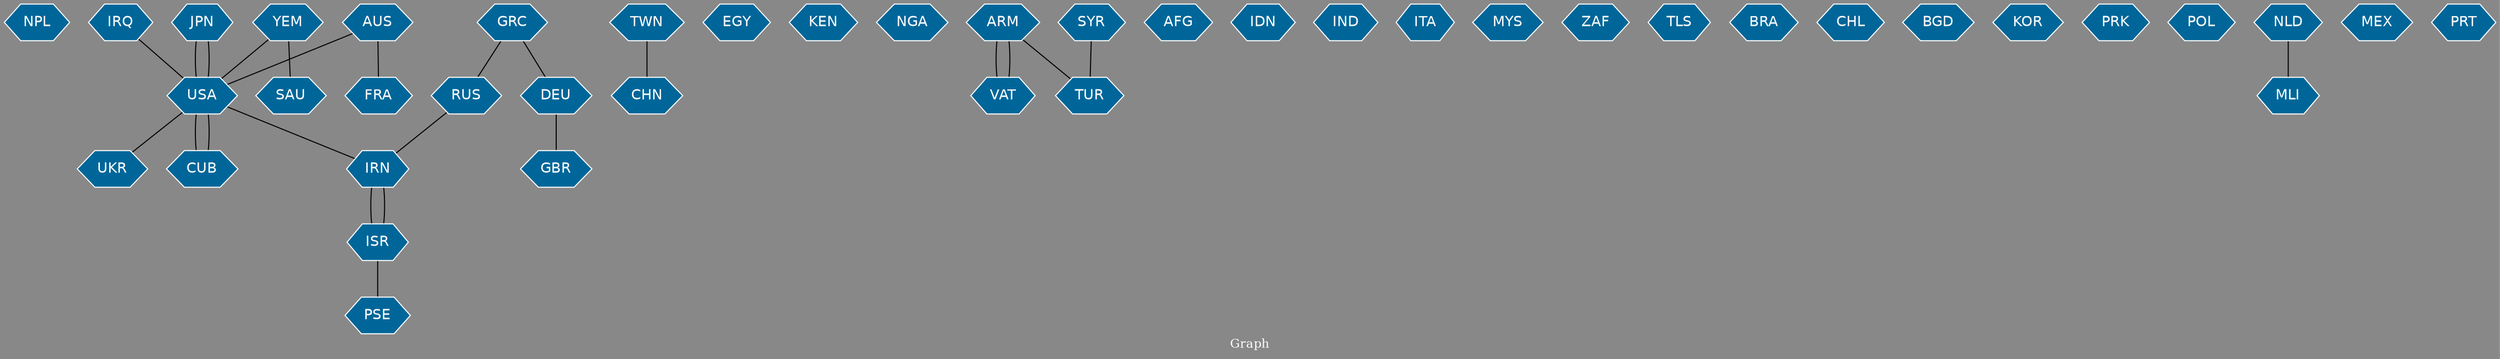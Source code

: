 // Countries together in item graph
graph {
	graph [bgcolor="#888888" fontcolor=white fontsize=12 label="Graph" outputorder=edgesfirst overlap=prism]
	node [color=white fillcolor="#006699" fontcolor=white fontname=Helvetica shape=hexagon style=filled]
	edge [arrowhead=open color=black fontcolor=white fontname=Courier fontsize=12]
		NPL [label=NPL]
		JPN [label=JPN]
		CHN [label=CHN]
		GBR [label=GBR]
		GRC [label=GRC]
		EGY [label=EGY]
		KEN [label=KEN]
		USA [label=USA]
		UKR [label=UKR]
		CUB [label=CUB]
		NGA [label=NGA]
		IRN [label=IRN]
		YEM [label=YEM]
		DEU [label=DEU]
		TUR [label=TUR]
		AUS [label=AUS]
		FRA [label=FRA]
		ISR [label=ISR]
		AFG [label=AFG]
		IDN [label=IDN]
		RUS [label=RUS]
		IND [label=IND]
		ITA [label=ITA]
		SAU [label=SAU]
		MYS [label=MYS]
		PSE [label=PSE]
		VAT [label=VAT]
		ZAF [label=ZAF]
		TLS [label=TLS]
		BRA [label=BRA]
		ARM [label=ARM]
		CHL [label=CHL]
		IRQ [label=IRQ]
		BGD [label=BGD]
		KOR [label=KOR]
		PRK [label=PRK]
		POL [label=POL]
		SYR [label=SYR]
		NLD [label=NLD]
		MLI [label=MLI]
		MEX [label=MEX]
		PRT [label=PRT]
		TWN [label=TWN]
			GRC -- RUS [weight=1]
			TWN -- CHN [weight=1]
			ISR -- PSE [weight=1]
			SYR -- TUR [weight=1]
			JPN -- USA [weight=1]
			AUS -- USA [weight=1]
			IRQ -- USA [weight=1]
			ARM -- TUR [weight=1]
			VAT -- ARM [weight=1]
			NLD -- MLI [weight=1]
			DEU -- GBR [weight=1]
			USA -- JPN [weight=1]
			YEM -- USA [weight=1]
			AUS -- FRA [weight=1]
			ISR -- IRN [weight=1]
			USA -- CUB [weight=3]
			IRN -- ISR [weight=4]
			CUB -- USA [weight=3]
			RUS -- IRN [weight=1]
			GRC -- DEU [weight=1]
			ARM -- VAT [weight=1]
			USA -- UKR [weight=1]
			USA -- IRN [weight=1]
			YEM -- SAU [weight=1]
}